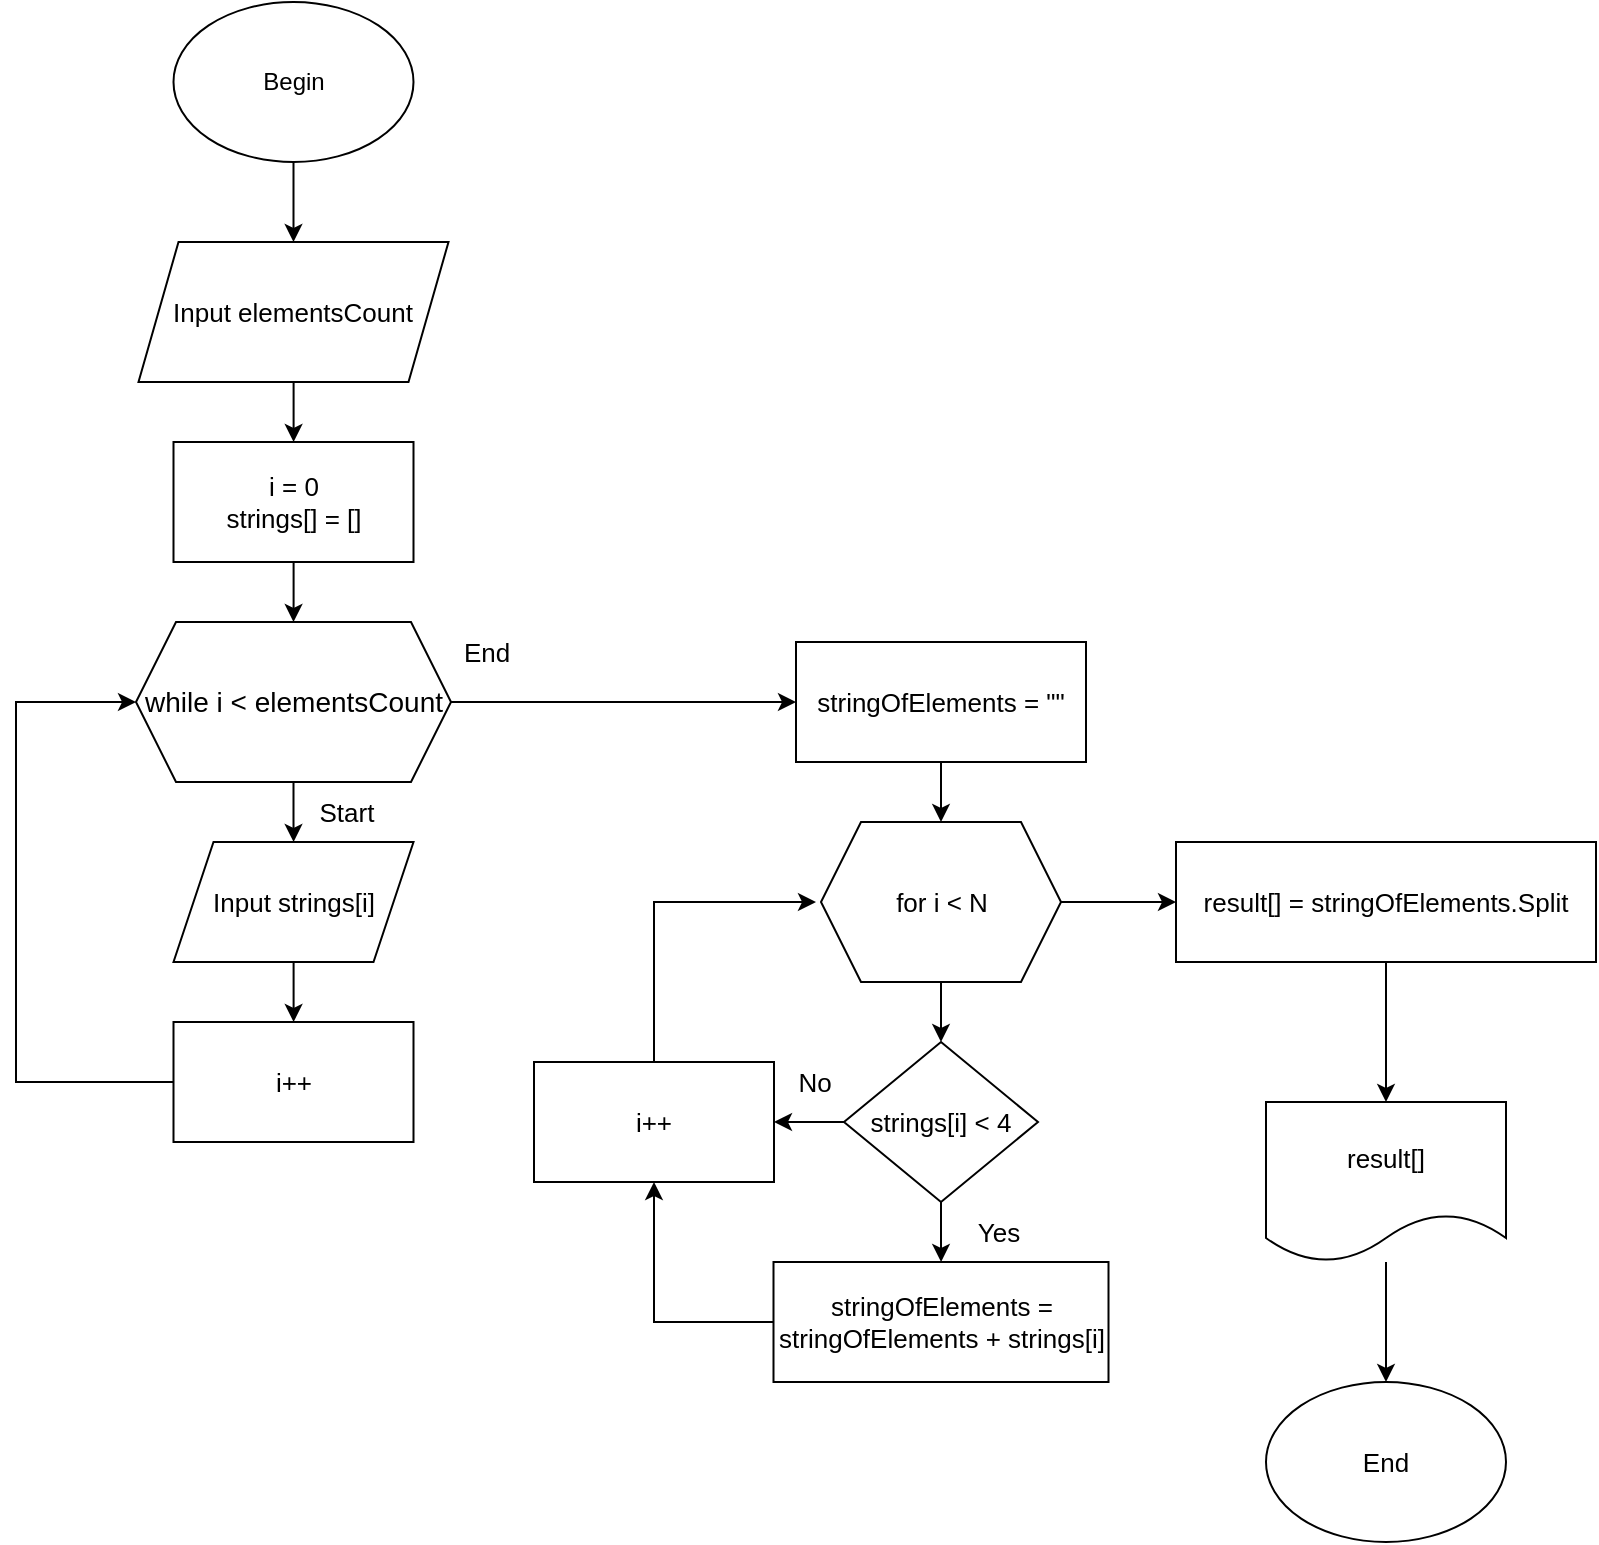 <mxfile version="20.8.20" type="github"><diagram name="Page-1" id="nAJTCoEZHSOojqpf39MK"><mxGraphModel dx="1361" dy="758" grid="1" gridSize="10" guides="1" tooltips="1" connect="1" arrows="1" fold="1" page="1" pageScale="1" pageWidth="850" pageHeight="1100" math="0" shadow="0"><root><mxCell id="0"/><mxCell id="1" parent="0"/><mxCell id="DSSOijcHDGeT3BnbmsWl-3" value="" style="edgeStyle=orthogonalEdgeStyle;rounded=0;orthogonalLoop=1;jettySize=auto;html=1;" edge="1" parent="1" source="DSSOijcHDGeT3BnbmsWl-1" target="DSSOijcHDGeT3BnbmsWl-2"><mxGeometry relative="1" as="geometry"/></mxCell><mxCell id="DSSOijcHDGeT3BnbmsWl-1" value="Begin" style="ellipse;whiteSpace=wrap;html=1;" vertex="1" parent="1"><mxGeometry x="138.75" width="120" height="80" as="geometry"/></mxCell><mxCell id="DSSOijcHDGeT3BnbmsWl-10" value="" style="edgeStyle=orthogonalEdgeStyle;rounded=0;orthogonalLoop=1;jettySize=auto;html=1;" edge="1" parent="1" source="DSSOijcHDGeT3BnbmsWl-2" target="DSSOijcHDGeT3BnbmsWl-9"><mxGeometry relative="1" as="geometry"/></mxCell><mxCell id="DSSOijcHDGeT3BnbmsWl-2" value="Input elementsCount" style="shape=parallelogram;perimeter=parallelogramPerimeter;whiteSpace=wrap;html=1;fixedSize=1;fontSize=13;" vertex="1" parent="1"><mxGeometry x="121.25" y="120" width="155" height="70" as="geometry"/></mxCell><mxCell id="DSSOijcHDGeT3BnbmsWl-8" value="" style="edgeStyle=orthogonalEdgeStyle;rounded=0;orthogonalLoop=1;jettySize=auto;html=1;" edge="1" parent="1" source="DSSOijcHDGeT3BnbmsWl-5" target="DSSOijcHDGeT3BnbmsWl-7"><mxGeometry relative="1" as="geometry"/></mxCell><mxCell id="DSSOijcHDGeT3BnbmsWl-16" value="" style="edgeStyle=orthogonalEdgeStyle;rounded=0;orthogonalLoop=1;jettySize=auto;html=1;" edge="1" parent="1" source="DSSOijcHDGeT3BnbmsWl-5" target="DSSOijcHDGeT3BnbmsWl-15"><mxGeometry relative="1" as="geometry"/></mxCell><mxCell id="DSSOijcHDGeT3BnbmsWl-5" value="while i &amp;lt; elementsCount" style="shape=hexagon;perimeter=hexagonPerimeter2;whiteSpace=wrap;html=1;fixedSize=1;fontSize=14;" vertex="1" parent="1"><mxGeometry x="120" y="310" width="157.5" height="80" as="geometry"/></mxCell><mxCell id="DSSOijcHDGeT3BnbmsWl-20" value="" style="edgeStyle=orthogonalEdgeStyle;rounded=0;orthogonalLoop=1;jettySize=auto;html=1;" edge="1" parent="1" source="DSSOijcHDGeT3BnbmsWl-7" target="DSSOijcHDGeT3BnbmsWl-19"><mxGeometry relative="1" as="geometry"/></mxCell><mxCell id="DSSOijcHDGeT3BnbmsWl-7" value="Input strings[i]" style="shape=parallelogram;perimeter=parallelogramPerimeter;whiteSpace=wrap;html=1;fixedSize=1;fontSize=13;" vertex="1" parent="1"><mxGeometry x="138.75" y="420" width="120" height="60" as="geometry"/></mxCell><mxCell id="DSSOijcHDGeT3BnbmsWl-11" value="" style="edgeStyle=orthogonalEdgeStyle;rounded=0;orthogonalLoop=1;jettySize=auto;html=1;" edge="1" parent="1" source="DSSOijcHDGeT3BnbmsWl-9" target="DSSOijcHDGeT3BnbmsWl-5"><mxGeometry relative="1" as="geometry"/></mxCell><mxCell id="DSSOijcHDGeT3BnbmsWl-9" value="i = 0&lt;br style=&quot;border-color: var(--border-color); font-size: 13px;&quot;&gt;strings[] = []" style="rounded=0;whiteSpace=wrap;html=1;fontSize=13;" vertex="1" parent="1"><mxGeometry x="138.75" y="220" width="120" height="60" as="geometry"/></mxCell><mxCell id="DSSOijcHDGeT3BnbmsWl-14" value="&lt;font style=&quot;font-size: 13px;&quot;&gt;Start&lt;/font&gt;" style="text;html=1;align=center;verticalAlign=middle;resizable=0;points=[];autosize=1;strokeColor=none;fillColor=none;" vertex="1" parent="1"><mxGeometry x="200" y="390" width="50" height="30" as="geometry"/></mxCell><mxCell id="DSSOijcHDGeT3BnbmsWl-18" value="" style="edgeStyle=orthogonalEdgeStyle;rounded=0;orthogonalLoop=1;jettySize=auto;html=1;" edge="1" parent="1" source="DSSOijcHDGeT3BnbmsWl-15" target="DSSOijcHDGeT3BnbmsWl-17"><mxGeometry relative="1" as="geometry"/></mxCell><mxCell id="DSSOijcHDGeT3BnbmsWl-15" value="stringOfElements = &quot;&quot;" style="rounded=0;whiteSpace=wrap;html=1;fontSize=13;" vertex="1" parent="1"><mxGeometry x="450" y="320" width="145" height="60" as="geometry"/></mxCell><mxCell id="DSSOijcHDGeT3BnbmsWl-27" value="" style="edgeStyle=orthogonalEdgeStyle;rounded=0;orthogonalLoop=1;jettySize=auto;html=1;fontSize=13;" edge="1" parent="1" source="DSSOijcHDGeT3BnbmsWl-17" target="DSSOijcHDGeT3BnbmsWl-26"><mxGeometry relative="1" as="geometry"/></mxCell><mxCell id="DSSOijcHDGeT3BnbmsWl-40" value="" style="edgeStyle=orthogonalEdgeStyle;rounded=0;orthogonalLoop=1;jettySize=auto;html=1;fontSize=13;" edge="1" parent="1" source="DSSOijcHDGeT3BnbmsWl-17" target="DSSOijcHDGeT3BnbmsWl-39"><mxGeometry relative="1" as="geometry"/></mxCell><mxCell id="DSSOijcHDGeT3BnbmsWl-17" value="for i &amp;lt; N" style="shape=hexagon;perimeter=hexagonPerimeter2;whiteSpace=wrap;html=1;fixedSize=1;rounded=0;fontSize=13;" vertex="1" parent="1"><mxGeometry x="462.5" y="410" width="120" height="80" as="geometry"/></mxCell><mxCell id="DSSOijcHDGeT3BnbmsWl-25" value="" style="edgeStyle=orthogonalEdgeStyle;rounded=0;orthogonalLoop=1;jettySize=auto;html=1;fontSize=13;entryX=0;entryY=0.5;entryDx=0;entryDy=0;" edge="1" parent="1" source="DSSOijcHDGeT3BnbmsWl-19" target="DSSOijcHDGeT3BnbmsWl-5"><mxGeometry relative="1" as="geometry"><mxPoint x="40" y="350" as="targetPoint"/><Array as="points"><mxPoint x="60" y="540"/><mxPoint x="60" y="350"/></Array></mxGeometry></mxCell><mxCell id="DSSOijcHDGeT3BnbmsWl-19" value="i++" style="rounded=0;whiteSpace=wrap;html=1;fontSize=13;" vertex="1" parent="1"><mxGeometry x="138.75" y="510" width="120" height="60" as="geometry"/></mxCell><mxCell id="DSSOijcHDGeT3BnbmsWl-21" value="End" style="text;html=1;align=center;verticalAlign=middle;resizable=0;points=[];autosize=1;strokeColor=none;fillColor=none;fontSize=13;" vertex="1" parent="1"><mxGeometry x="270" y="310" width="50" height="30" as="geometry"/></mxCell><mxCell id="DSSOijcHDGeT3BnbmsWl-29" value="" style="edgeStyle=orthogonalEdgeStyle;rounded=0;orthogonalLoop=1;jettySize=auto;html=1;fontSize=13;" edge="1" parent="1" source="DSSOijcHDGeT3BnbmsWl-26" target="DSSOijcHDGeT3BnbmsWl-28"><mxGeometry relative="1" as="geometry"/></mxCell><mxCell id="DSSOijcHDGeT3BnbmsWl-35" value="" style="edgeStyle=orthogonalEdgeStyle;rounded=0;orthogonalLoop=1;jettySize=auto;html=1;fontSize=13;" edge="1" parent="1" source="DSSOijcHDGeT3BnbmsWl-26" target="DSSOijcHDGeT3BnbmsWl-31"><mxGeometry relative="1" as="geometry"/></mxCell><mxCell id="DSSOijcHDGeT3BnbmsWl-26" value="strings[i] &amp;lt; 4" style="rhombus;whiteSpace=wrap;html=1;fontSize=13;" vertex="1" parent="1"><mxGeometry x="474" y="520" width="97" height="80" as="geometry"/></mxCell><mxCell id="DSSOijcHDGeT3BnbmsWl-28" value="stringOfElements = stringOfElements + strings[i]" style="whiteSpace=wrap;html=1;fontSize=13;" vertex="1" parent="1"><mxGeometry x="438.75" y="630" width="167.5" height="60" as="geometry"/></mxCell><mxCell id="DSSOijcHDGeT3BnbmsWl-30" value="Yes" style="text;html=1;align=center;verticalAlign=middle;resizable=0;points=[];autosize=1;strokeColor=none;fillColor=none;fontSize=13;" vertex="1" parent="1"><mxGeometry x="531" y="600" width="40" height="30" as="geometry"/></mxCell><mxCell id="DSSOijcHDGeT3BnbmsWl-38" value="" style="edgeStyle=orthogonalEdgeStyle;rounded=0;orthogonalLoop=1;jettySize=auto;html=1;fontSize=13;" edge="1" parent="1" source="DSSOijcHDGeT3BnbmsWl-31"><mxGeometry relative="1" as="geometry"><mxPoint x="460" y="450" as="targetPoint"/><Array as="points"><mxPoint x="379" y="450"/></Array></mxGeometry></mxCell><mxCell id="DSSOijcHDGeT3BnbmsWl-31" value="i++" style="rounded=0;whiteSpace=wrap;html=1;fontSize=13;" vertex="1" parent="1"><mxGeometry x="319" y="530" width="120" height="60" as="geometry"/></mxCell><mxCell id="DSSOijcHDGeT3BnbmsWl-33" value="" style="endArrow=classic;html=1;rounded=0;fontSize=13;exitX=0;exitY=0.5;exitDx=0;exitDy=0;entryX=0.5;entryY=1;entryDx=0;entryDy=0;" edge="1" parent="1" source="DSSOijcHDGeT3BnbmsWl-28" target="DSSOijcHDGeT3BnbmsWl-31"><mxGeometry width="50" height="50" relative="1" as="geometry"><mxPoint x="550" y="680" as="sourcePoint"/><mxPoint x="380" y="660" as="targetPoint"/><Array as="points"><mxPoint x="379" y="660"/></Array></mxGeometry></mxCell><mxCell id="DSSOijcHDGeT3BnbmsWl-36" value="No" style="text;html=1;align=center;verticalAlign=middle;resizable=0;points=[];autosize=1;strokeColor=none;fillColor=none;fontSize=13;" vertex="1" parent="1"><mxGeometry x="439" y="525" width="40" height="30" as="geometry"/></mxCell><mxCell id="DSSOijcHDGeT3BnbmsWl-42" value="" style="edgeStyle=orthogonalEdgeStyle;rounded=0;orthogonalLoop=1;jettySize=auto;html=1;fontSize=13;" edge="1" parent="1" source="DSSOijcHDGeT3BnbmsWl-39" target="DSSOijcHDGeT3BnbmsWl-41"><mxGeometry relative="1" as="geometry"/></mxCell><mxCell id="DSSOijcHDGeT3BnbmsWl-39" value="result[] = stringOfElements.Split" style="whiteSpace=wrap;html=1;fontSize=13;rounded=0;" vertex="1" parent="1"><mxGeometry x="640" y="420" width="210" height="60" as="geometry"/></mxCell><mxCell id="DSSOijcHDGeT3BnbmsWl-44" value="" style="edgeStyle=orthogonalEdgeStyle;rounded=0;orthogonalLoop=1;jettySize=auto;html=1;fontSize=13;" edge="1" parent="1" source="DSSOijcHDGeT3BnbmsWl-41"><mxGeometry relative="1" as="geometry"><mxPoint x="745" y="690" as="targetPoint"/></mxGeometry></mxCell><mxCell id="DSSOijcHDGeT3BnbmsWl-41" value="result[]" style="shape=document;whiteSpace=wrap;html=1;boundedLbl=1;fontSize=13;rounded=0;" vertex="1" parent="1"><mxGeometry x="685" y="550" width="120" height="80" as="geometry"/></mxCell><mxCell id="DSSOijcHDGeT3BnbmsWl-45" value="End" style="ellipse;whiteSpace=wrap;html=1;fontSize=13;" vertex="1" parent="1"><mxGeometry x="685" y="690" width="120" height="80" as="geometry"/></mxCell></root></mxGraphModel></diagram></mxfile>